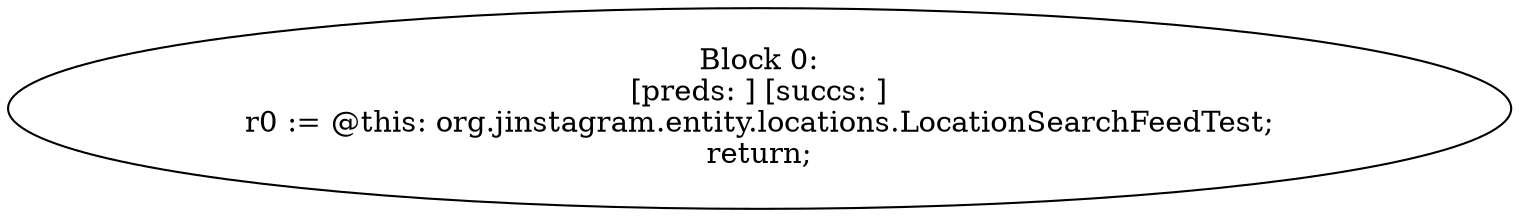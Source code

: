 digraph "unitGraph" {
    "Block 0:
[preds: ] [succs: ]
r0 := @this: org.jinstagram.entity.locations.LocationSearchFeedTest;
return;
"
}
